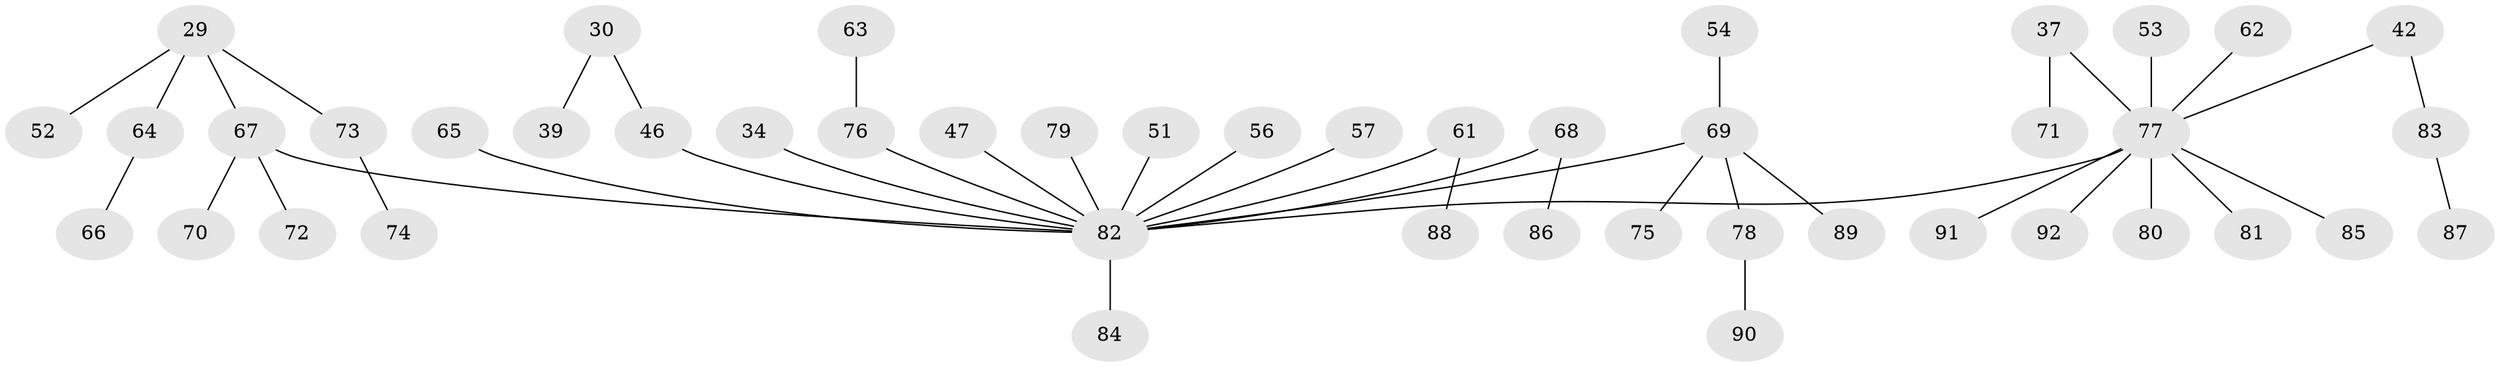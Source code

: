 // original degree distribution, {6: 0.010869565217391304, 4: 0.06521739130434782, 3: 0.16304347826086957, 7: 0.010869565217391304, 2: 0.21739130434782608, 5: 0.010869565217391304, 1: 0.5108695652173914, 8: 0.010869565217391304}
// Generated by graph-tools (version 1.1) at 2025/53/03/09/25 04:53:54]
// undirected, 46 vertices, 45 edges
graph export_dot {
graph [start="1"]
  node [color=gray90,style=filled];
  29;
  30;
  34;
  37;
  39;
  42 [super="+25"];
  46 [super="+14"];
  47;
  51;
  52;
  53;
  54;
  56;
  57;
  61;
  62;
  63;
  64;
  65;
  66;
  67 [super="+59"];
  68;
  69 [super="+58+38+60"];
  70;
  71;
  72;
  73;
  74;
  75;
  76 [super="+55"];
  77 [super="+17+9+16+32+33+43+44+45+40+41"];
  78;
  79;
  80;
  81;
  82 [super="+48+31"];
  83;
  84;
  85;
  86;
  87;
  88;
  89;
  90;
  91;
  92;
  29 -- 52;
  29 -- 64;
  29 -- 73;
  29 -- 67;
  30 -- 39;
  30 -- 46;
  34 -- 82;
  37 -- 71;
  37 -- 77;
  42 -- 83;
  42 -- 77;
  46 -- 82;
  47 -- 82;
  51 -- 82;
  53 -- 77;
  54 -- 69;
  56 -- 82;
  57 -- 82;
  61 -- 88;
  61 -- 82;
  62 -- 77;
  63 -- 76;
  64 -- 66;
  65 -- 82;
  67 -- 70;
  67 -- 72;
  67 -- 82;
  68 -- 86;
  68 -- 82;
  69 -- 75;
  69 -- 78;
  69 -- 89;
  69 -- 82;
  73 -- 74;
  76 -- 82;
  77 -- 80;
  77 -- 92;
  77 -- 91;
  77 -- 85;
  77 -- 81;
  77 -- 82;
  78 -- 90;
  79 -- 82;
  82 -- 84;
  83 -- 87;
}
